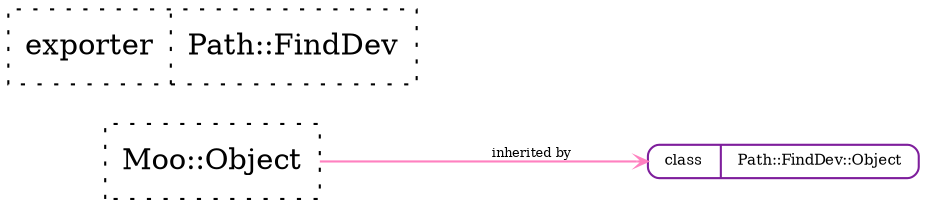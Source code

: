 strict digraph Perl {
	graph [compound=1, concentrate=1, overlap=false, rankdir=LR, ranksep=1, smoothing=triangle, splines=spline];
	node [label="\N", shape=record, style=dotted];
	edge [minlen=1];
	"Moo::Object" [label="<port1> Moo::Object"];
	"Path::FindDev" [label="{{<port1> exporter}|<port2> Path::FindDev}"];
	"Path::FindDev::Object" [label="{{<port1> class}|<port2> Path::FindDev::Object}", shape=Mrecord, style=solid, color="#7e1e9c", fontsize=7, height="0.1"];
	"Moo::Object" -> "Path::FindDev::Object" [arrowhead=open, arrowsize="0.5", color="#ff81c0", dir=forward, fontsize=6, headclip=1, label="inherited by", samehead=head, tailclip=1, weight=10];
}
